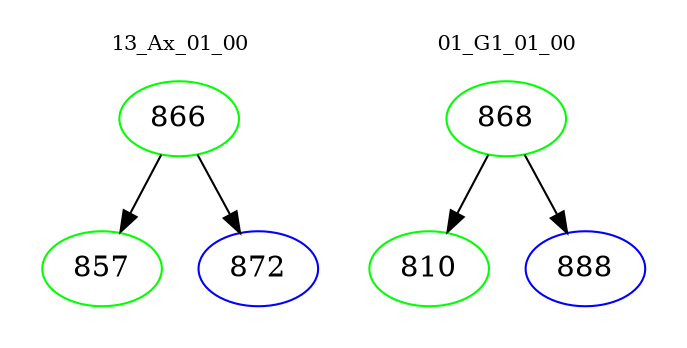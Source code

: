 digraph{
subgraph cluster_0 {
color = white
label = "13_Ax_01_00";
fontsize=10;
T0_866 [label="866", color="green"]
T0_866 -> T0_857 [color="black"]
T0_857 [label="857", color="green"]
T0_866 -> T0_872 [color="black"]
T0_872 [label="872", color="blue"]
}
subgraph cluster_1 {
color = white
label = "01_G1_01_00";
fontsize=10;
T1_868 [label="868", color="green"]
T1_868 -> T1_810 [color="black"]
T1_810 [label="810", color="green"]
T1_868 -> T1_888 [color="black"]
T1_888 [label="888", color="blue"]
}
}
